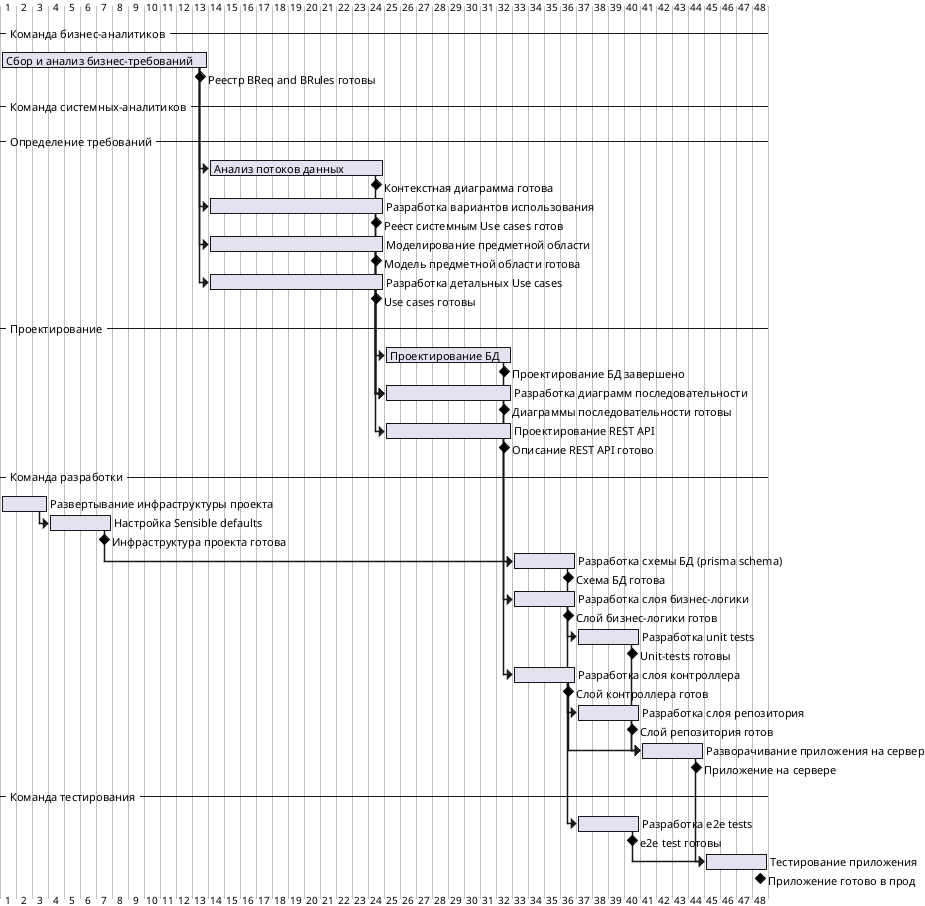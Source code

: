 @startgantt
language ru
-- Команда бизнес-аналитиков --
[Сбор и анализ бизнес-требований] lasts 13 days
[Реестр BReq and BRules готовы] happens at [Сбор и анализ бизнес-требований]'s end

-- Команда системных-аналитиков --
-- Определение требований --

[Анализ потоков данных] lasts 11 days
[Анализ потоков данных] starts at [Сбор и анализ бизнес-требований]'s end
[Контекстная диаграмма готова] happens at [Анализ потоков данных]'s end

[Разработка вариантов использования] starts at [Сбор и анализ бизнес-требований]'s end
[Разработка вариантов использования] lasts 11 days
[Реест системным Use cases готов] happens at [Разработка вариантов использования]'s end

[Моделирование предметной области] starts at [Сбор и анализ бизнес-требований]'s end
[Моделирование предметной области] lasts 11 days
[Модель предметной области готова] happens at [Моделирование предметной области]'s end

[Разработка детальных Use cases] starts at [Сбор и анализ бизнес-требований]'s end
[Разработка детальных Use cases] lasts 11 days
[Use cases готовы] happens at [Разработка детальных Use cases]'s end

-- Проектирование --

[Проектирование БД] starts at [Моделирование предметной области]'s end
[Проектирование БД] lasts 8 days
[Проектирование БД завершено] happens at [Проектирование БД]'s end

[Разработка диаграмм последовательности] starts at [Анализ потоков данных]'s end
[Разработка диаграмм последовательности] starts at [Разработка вариантов использования]'s end
[Разработка диаграмм последовательности] starts at [Моделирование предметной области]'s end
[Разработка диаграмм последовательности] starts at [Разработка детальных Use cases]'s end
[Разработка диаграмм последовательности] lasts 8 days
[Диаграммы последовательности готовы] happens at [Разработка диаграмм последовательности]'s end

[Проектирование REST API] starts at [Разработка детальных Use cases]'s end
[Проектирование REST API] lasts 8 days
[Описание REST API готово] happens at [Проектирование REST API]'s end


-- Команда разработки --

[Развертывание инфраструктуры проекта] lasts 3 days

[Настройка Sensible defaults] starts at [Развертывание инфраструктуры проекта]'s end
[Настройка Sensible defaults] lasts 4 days
[Инфраструктура проекта готова] happens at [Настройка Sensible defaults]'s end

[Разработка схемы БД (prisma schema)] starts at [Проектирование БД]'s end
[Разработка схемы БД (prisma schema)] starts at [Настройка Sensible defaults]'s end
[Разработка схемы БД (prisma schema)] lasts 4 days
[Схема БД готова] happens at [Разработка схемы БД (prisma schema)]'s end

[Разработка слоя бизнес-логики] starts at [Разработка диаграмм последовательности]'s end
[Разработка слоя бизнес-логики] lasts 4 days
[Слой бизнес-логики готов] happens at [Разработка слоя бизнес-логики]'s end

[Разработка unit tests] starts at [Разработка слоя бизнес-логики]'s end
[Разработка unit tests] lasts 4 days
[Unit-tests готовы] happens at [Разработка unit tests]'s end

[Разработка слоя контроллера] starts at [Проектирование REST API]'s end
[Разработка слоя контроллера] lasts 4 days
[Слой контроллера готов] happens at [Разработка слоя контроллера]'s end

[Разработка слоя репозитория] starts at [Разработка схемы БД (prisma schema)]'s end
[Разработка слоя репозитория] lasts 4 days
[Слой репозитория готов] happens at [Разработка слоя репозитория]'s end

[Разворачивание приложения на сервер] starts at [Разработка слоя репозитория]'s end
[Разворачивание приложения на сервер] starts at [Разработка слоя контроллера]'s end
[Разворачивание приложения на сервер] starts at [Разработка unit tests]'s end

[Разворачивание приложения на сервер] lasts 4 days
[Приложение на сервере] happens at [Разворачивание приложения на сервер]'s end
-- Команда тестирования --


[Разработка e2e tests] starts at [Разработка слоя контроллера]'s end
[Разработка e2e tests] lasts 4 days
[e2e test готовы] happens at [Разработка e2e tests]'s end

[Тестирование приложения] starts at [Разворачивание приложения на сервер]'s end
[Тестирование приложения] starts at [Разработка e2e tests]'s end
[Тестирование приложения] lasts 4 days
[Приложение готово в прод] happens at [Тестирование приложения]'s end
@endgantt
